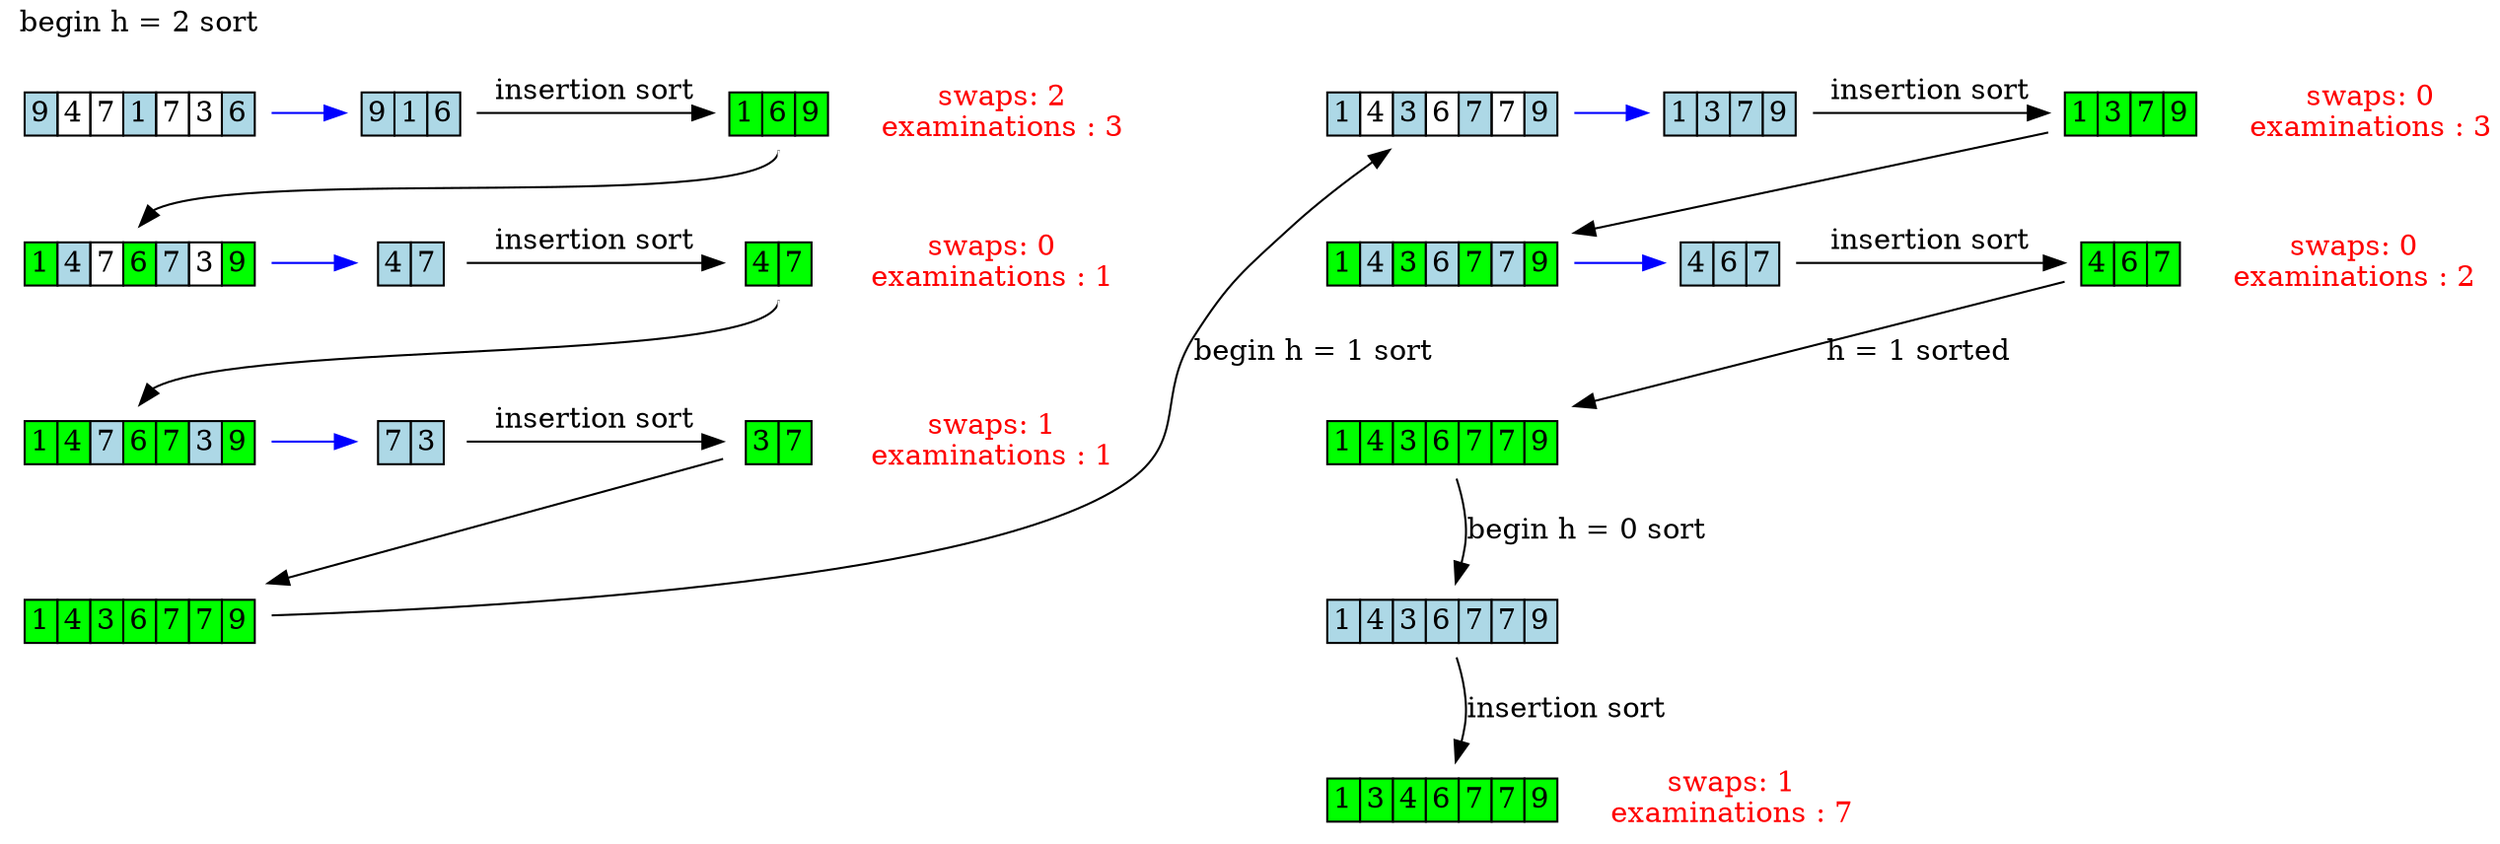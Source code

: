 digraph a {

  node [shape=plaintext nodesep=0.5 ranksep = 0.5]

  {rank = same s1 s2 s3 a1 a2 a3}
  {rank = same t1 t2 t3 b1 b2 b3}
  {rank = same u1 u2 u3 c1}
  {rank = same v1 d1}
  {rank = same e1}
 

  s1 -> t1 -> u1 -> v1 [color = "white" weight=10000]
  s2 -> t2 -> u2 [color = "white" weight=10000]
  s3 -> t3 -> u3 [color = "white" weight=10000]
  a1 -> b1 -> c1 -> d1 -> e1 [color = "white" weight=10000]
  a2 -> b2 [color = "white" weight=10000]
  a3 -> b3 [color = "white" weight=10000]

s1:n -> s1:n [color = "white" label = "begin h = 2 sort"]

  s1 [
   label=<
     <table border="0" cellborder="1" cellspacing="0">
       <tr>
	<td bgcolor="lightblue" port="0">9</td>
	<td port="1">4</td>
	<td port="2">7</td>
	<td bgcolor="lightblue" port="3">1</td>
	<td port="4">7</td>
	<td port="5">3</td>
	<td bgcolor="lightblue" port="6">6</td>
       </tr>
     </table>>
  ];

s1 -> s2 [color = "blue"]

//s1:0:s -> s2:0:s [color = "red"]
//s1:3:s -> s2:3:s [color = "red"]
//s1:6:s -> s2:6:s [color = "red"]

  s2 [
   label=<
     <table border="0" cellborder="1" cellspacing="0">
       <tr>
	<td bgcolor="lightblue" port="0">9</td>
	<td bgcolor="lightblue" port="3">1</td>
	<td bgcolor="lightblue" port="6">6</td>
       </tr>
     </table>>
  ];

s2->s3 [label = "insertion sort"]

  s3 [
   label=<
     <table border="0" cellborder="1" cellspacing="0">
       <tr>
	<td bgcolor="green" port="0">1</td>
	<td bgcolor="green" port="3">6</td>
	<td bgcolor="green" port="6">9</td>
       </tr>
     </table>>
  ];

s3:e -> s3:e [color = "white" label = "swaps: 2\nexaminations : 3" fontcolor = "red"]
s3:s -> t1:n

//s3:0:s -> t1:0:n 
//s3:3:s -> t1:3:n 
//s3:6:s -> t1:6:n 

  t1 [
   label=<
     <table border="0" cellborder="1" cellspacing="0">
       <tr>
	<td bgcolor="green" port="0">1</td>
	<td bgcolor="lightblue" port="1">4</td>
	<td port="2">7</td>
	<td bgcolor="green" port="3">6</td>
	<td bgcolor="lightblue" port="4">7</td>
	<td port="5">3</td>
	<td bgcolor="green" port="6">9</td>
       </tr>
     </table>>
  ];

t1 -> t2 [color = "blue"]

//t1:0:s -> t2:0:s [color = "red"]
//t1:3:s -> t2:3:s [color = "red"]

  t2 [
   label=<
     <table border="0" cellborder="1" cellspacing="0">
       <tr>
	<td bgcolor="lightblue" port="0">4</td>
	<td bgcolor="lightblue" port="3">7</td>
       </tr>
     </table>>
  ];

t2 -> t3 [label="insertion sort"]
t3:e -> t3:e [color = "white" label = "swaps: 0\nexaminations : 1" fontcolor = "red"]

  t3 [
   label=<
     <table border="0" cellborder="1" cellspacing="0">
       <tr>
	<td bgcolor="green" port="0">4</td>
	<td bgcolor="green" port="3">7</td>
       </tr>
     </table>>
  ];

t3:s -> u1:n


  u1 [
   label=<
     <table border="0" cellborder="1" cellspacing="0">
       <tr>
	<td bgcolor="green" port="0">1</td>
	<td bgcolor="green" port="1">4</td>
	<td bgcolor="lightblue" port="2">7</td>
	<td bgcolor="green" port="3">6</td>
	<td bgcolor="green" port="4">7</td>
	<td bgcolor="lightblue" port="5">3</td>
	<td bgcolor="green" port="6">9</td>
       </tr>
     </table>>
  ];

u1 -> u2 [color = "blue"]

//t1:0:s -> t2:0:s [color = "red"]
//t1:3:s -> t2:3:s [color = "red"]

  u2 [
   label=<
     <table border="0" cellborder="1" cellspacing="0">
       <tr>
	<td bgcolor="lightblue" port="0">7</td>
	<td bgcolor="lightblue" port="3">3</td>
       </tr>
     </table>>
  ];

u2 -> u3 [label="insertion sort"]

  u3 [
   label=<
     <table border="0" cellborder="1" cellspacing="0">
       <tr>
	<td bgcolor="green" port="0">3</td>
	<td bgcolor="green" port="3">7</td>
       </tr>
     </table>>
  ];

u3:e -> u3:e [color = "white" label = "swaps: 1\nexaminations : 1" fontcolor = "red"]
u3 -> v1 

  v1 [
   label=<
     <table border="0" cellborder="1" cellspacing="0">
       <tr>
	<td bgcolor="green" port="0">1</td>
	<td bgcolor="green" port="1">4</td>
	<td bgcolor="green" port="2">3</td>
	<td bgcolor="green" port="3">6</td>
	<td bgcolor="green" port="4">7</td>
	<td bgcolor="green" port="5">7</td>
	<td bgcolor="green" port="6">9</td>
       </tr>
     </table>>
  ];

v1 -> a1 [label = "begin h = 1 sort"]

  a1 [
   label=<
     <table border="0" cellborder="1" cellspacing="0">
       <tr>
	<td bgcolor="lightblue" port="0">1</td>
	<td port="1">4</td>
	<td bgcolor="lightblue" port="2">3</td>
	<td port="3">6</td>
	<td bgcolor="lightblue" port="4">7</td>
	<td port="5">7</td>
	<td bgcolor="lightblue" port="6">9</td>
       </tr>
     </table>>
  ];

a1 -> a2 [color = "blue"]

  a2 [
   label=<
     <table border="0" cellborder="1" cellspacing="0">
       <tr>
	<td bgcolor="lightblue" port="0">1</td>
	<td bgcolor="lightblue" port="2">3</td>
	<td bgcolor="lightblue" port="4">7</td>
	<td bgcolor="lightblue" port="6">9</td>
       </tr>
     </table>>
  ];

a2 -> a3 [label = "insertion sort"]

  a3 [
   label=<
     <table border="0" cellborder="1" cellspacing="0">
       <tr>
	<td bgcolor="green" port="0">1</td>
	<td bgcolor="green" port="2">3</td>
	<td bgcolor="green" port="4">7</td>
	<td bgcolor="green" port="6">9</td>
       </tr>
     </table>>
  ];

a3:e -> a3:e [color = "white" label = "swaps: 0\nexaminations : 3" fontcolor = "red"]
a3 -> b1

  b1 [
   label=<
     <table border="0" cellborder="1" cellspacing="0">
       <tr>
	<td bgcolor="green" port="0">1</td>
	<td bgcolor="lightblue" port="1">4</td>
	<td bgcolor="green" port="2">3</td>
	<td bgcolor="lightblue" port="3">6</td>
	<td bgcolor="green" port="4">7</td>
	<td bgcolor="lightblue" port="5">7</td>
	<td bgcolor="green" port="6">9</td>
       </tr>
     </table>>
  ];

b1 -> b2 [color = "blue"]

  b2 [
   label=<
     <table border="0" cellborder="1" cellspacing="0">
       <tr>
	<td bgcolor="lightblue" port="1">4</td>
	<td bgcolor="lightblue" port="3">6</td>
	<td bgcolor="lightblue" port="5">7</td>
       </tr>
     </table>>
  ];

b3:e -> b3:e [color = "white" label = "swaps: 0\nexaminations : 2" fontcolor = "red"]
b2 -> b3 [label = "insertion sort"]

  b3 [
   label=<
     <table border="0" cellborder="1" cellspacing="0">
       <tr>
	<td bgcolor="green" port="1">4</td>
	<td bgcolor="green" port="3">6</td>
	<td bgcolor="green" port="5">7</td>
       </tr>
     </table>>
  ];

b3 -> c1 [label = "h = 1 sorted"]

  c1 [
   label=<
     <table border="0" cellborder="1" cellspacing="0">
       <tr>
	<td bgcolor="green" port="0">1</td>
	<td bgcolor="green" port="1">4</td>
	<td bgcolor="green" port="2">3</td>
	<td bgcolor="green" port="3">6</td>
	<td bgcolor="green" port="4">7</td>
	<td bgcolor="green" port="5">7</td>
	<td bgcolor="green" port="6">9</td>
       </tr>
     </table>>
  ];

c1 -> d1 [label = "begin h = 0 sort"]

  d1 [
   label=<
     <table border="0" cellborder="1" cellspacing="0">
       <tr>
	<td bgcolor="lightblue" port="0">1</td>
	<td bgcolor="lightblue" port="1">4</td>
	<td bgcolor="lightblue" port="2">3</td>
	<td bgcolor="lightblue" port="3">6</td>
	<td bgcolor="lightblue" port="4">7</td>
	<td bgcolor="lightblue" port="5">7</td>
	<td bgcolor="lightblue" port="6">9</td>
       </tr>
     </table>>
  ];

d1 -> e1 [label = "insertion sort"]

  e1 [
   label=<
     <table border="0" cellborder="1" cellspacing="0">
       <tr>
	<td bgcolor="green" port="0">1</td>
	<td bgcolor="green" port="1">3</td>
	<td bgcolor="green" port="2">4</td>
	<td bgcolor="green" port="3">6</td>
	<td bgcolor="green" port="4">7</td>
	<td bgcolor="green" port="5">7</td>
	<td bgcolor="green" port="6">9</td>
       </tr>
     </table>>
  ];
  
e1:e -> e1:e [color = "white" label = "swaps: 1\nexaminations : 7" fontcolor = "red"]

}
